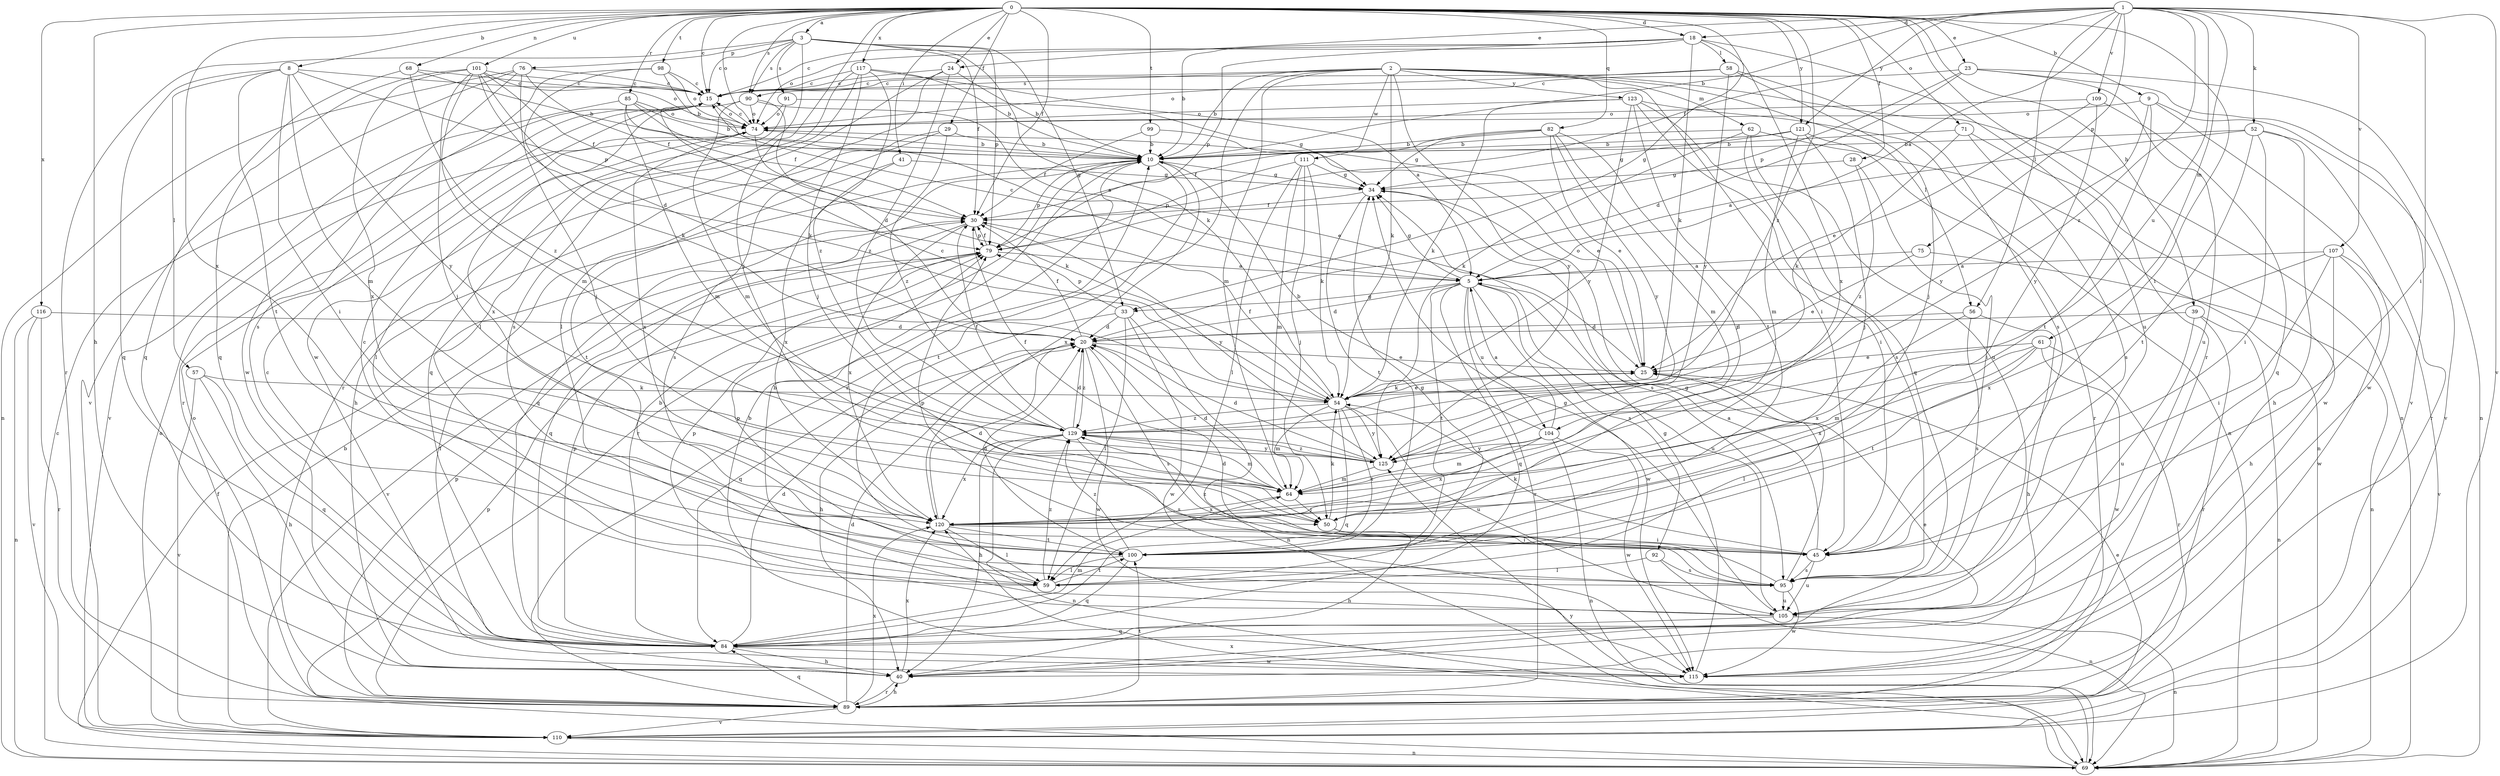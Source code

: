 strict digraph  {
0;
1;
2;
3;
5;
8;
9;
10;
15;
18;
20;
23;
24;
25;
28;
29;
30;
33;
34;
39;
40;
41;
45;
50;
52;
54;
56;
57;
58;
59;
61;
62;
64;
68;
69;
71;
74;
75;
76;
79;
82;
84;
85;
89;
90;
91;
92;
95;
98;
99;
100;
101;
104;
105;
107;
109;
110;
111;
115;
116;
117;
120;
121;
123;
125;
129;
0 -> 3  [label=a];
0 -> 8  [label=b];
0 -> 9  [label=b];
0 -> 15  [label=c];
0 -> 18  [label=d];
0 -> 23  [label=e];
0 -> 24  [label=e];
0 -> 28  [label=f];
0 -> 29  [label=f];
0 -> 30  [label=f];
0 -> 33  [label=g];
0 -> 39  [label=h];
0 -> 40  [label=h];
0 -> 41  [label=i];
0 -> 45  [label=i];
0 -> 50  [label=j];
0 -> 68  [label=n];
0 -> 71  [label=o];
0 -> 74  [label=o];
0 -> 82  [label=q];
0 -> 85  [label=r];
0 -> 89  [label=r];
0 -> 90  [label=s];
0 -> 98  [label=t];
0 -> 99  [label=t];
0 -> 101  [label=u];
0 -> 116  [label=x];
0 -> 117  [label=x];
0 -> 120  [label=x];
0 -> 121  [label=y];
0 -> 129  [label=z];
1 -> 5  [label=a];
1 -> 10  [label=b];
1 -> 18  [label=d];
1 -> 24  [label=e];
1 -> 30  [label=f];
1 -> 45  [label=i];
1 -> 52  [label=k];
1 -> 56  [label=l];
1 -> 61  [label=m];
1 -> 75  [label=p];
1 -> 104  [label=u];
1 -> 107  [label=v];
1 -> 109  [label=v];
1 -> 110  [label=v];
1 -> 121  [label=y];
1 -> 129  [label=z];
2 -> 10  [label=b];
2 -> 15  [label=c];
2 -> 45  [label=i];
2 -> 54  [label=k];
2 -> 56  [label=l];
2 -> 62  [label=m];
2 -> 64  [label=m];
2 -> 69  [label=n];
2 -> 89  [label=r];
2 -> 90  [label=s];
2 -> 111  [label=w];
2 -> 123  [label=y];
2 -> 125  [label=y];
3 -> 15  [label=c];
3 -> 30  [label=f];
3 -> 33  [label=g];
3 -> 54  [label=k];
3 -> 76  [label=p];
3 -> 79  [label=p];
3 -> 89  [label=r];
3 -> 90  [label=s];
3 -> 91  [label=s];
3 -> 115  [label=w];
5 -> 15  [label=c];
5 -> 20  [label=d];
5 -> 33  [label=g];
5 -> 34  [label=g];
5 -> 84  [label=q];
5 -> 89  [label=r];
5 -> 92  [label=s];
5 -> 100  [label=t];
5 -> 104  [label=u];
5 -> 105  [label=u];
5 -> 115  [label=w];
8 -> 15  [label=c];
8 -> 45  [label=i];
8 -> 57  [label=l];
8 -> 64  [label=m];
8 -> 79  [label=p];
8 -> 84  [label=q];
8 -> 100  [label=t];
8 -> 125  [label=y];
9 -> 74  [label=o];
9 -> 100  [label=t];
9 -> 110  [label=v];
9 -> 115  [label=w];
9 -> 125  [label=y];
10 -> 34  [label=g];
10 -> 79  [label=p];
10 -> 84  [label=q];
10 -> 89  [label=r];
10 -> 100  [label=t];
10 -> 120  [label=x];
15 -> 74  [label=o];
15 -> 89  [label=r];
18 -> 10  [label=b];
18 -> 15  [label=c];
18 -> 54  [label=k];
18 -> 58  [label=l];
18 -> 74  [label=o];
18 -> 79  [label=p];
18 -> 105  [label=u];
18 -> 120  [label=x];
20 -> 25  [label=e];
20 -> 30  [label=f];
20 -> 40  [label=h];
20 -> 95  [label=s];
20 -> 115  [label=w];
20 -> 129  [label=z];
23 -> 15  [label=c];
23 -> 20  [label=d];
23 -> 69  [label=n];
23 -> 79  [label=p];
23 -> 105  [label=u];
23 -> 110  [label=v];
24 -> 10  [label=b];
24 -> 15  [label=c];
24 -> 59  [label=l];
24 -> 89  [label=r];
24 -> 129  [label=z];
25 -> 54  [label=k];
25 -> 59  [label=l];
25 -> 74  [label=o];
28 -> 34  [label=g];
28 -> 45  [label=i];
28 -> 129  [label=z];
29 -> 10  [label=b];
29 -> 40  [label=h];
29 -> 95  [label=s];
29 -> 129  [label=z];
30 -> 79  [label=p];
30 -> 84  [label=q];
30 -> 120  [label=x];
30 -> 125  [label=y];
33 -> 20  [label=d];
33 -> 59  [label=l];
33 -> 69  [label=n];
33 -> 79  [label=p];
33 -> 84  [label=q];
33 -> 115  [label=w];
34 -> 30  [label=f];
34 -> 95  [label=s];
34 -> 100  [label=t];
39 -> 20  [label=d];
39 -> 69  [label=n];
39 -> 89  [label=r];
39 -> 105  [label=u];
40 -> 25  [label=e];
40 -> 30  [label=f];
40 -> 89  [label=r];
40 -> 120  [label=x];
41 -> 34  [label=g];
41 -> 100  [label=t];
41 -> 120  [label=x];
45 -> 5  [label=a];
45 -> 54  [label=k];
45 -> 79  [label=p];
45 -> 95  [label=s];
45 -> 105  [label=u];
45 -> 129  [label=z];
50 -> 40  [label=h];
50 -> 45  [label=i];
50 -> 54  [label=k];
52 -> 5  [label=a];
52 -> 10  [label=b];
52 -> 40  [label=h];
52 -> 45  [label=i];
52 -> 89  [label=r];
52 -> 100  [label=t];
54 -> 15  [label=c];
54 -> 25  [label=e];
54 -> 30  [label=f];
54 -> 64  [label=m];
54 -> 84  [label=q];
54 -> 100  [label=t];
54 -> 105  [label=u];
54 -> 125  [label=y];
54 -> 129  [label=z];
56 -> 20  [label=d];
56 -> 40  [label=h];
56 -> 95  [label=s];
56 -> 120  [label=x];
57 -> 40  [label=h];
57 -> 54  [label=k];
57 -> 84  [label=q];
57 -> 110  [label=v];
58 -> 15  [label=c];
58 -> 50  [label=j];
58 -> 74  [label=o];
58 -> 95  [label=s];
58 -> 125  [label=y];
59 -> 15  [label=c];
59 -> 34  [label=g];
59 -> 79  [label=p];
59 -> 100  [label=t];
59 -> 129  [label=z];
61 -> 25  [label=e];
61 -> 64  [label=m];
61 -> 89  [label=r];
61 -> 100  [label=t];
61 -> 115  [label=w];
61 -> 120  [label=x];
62 -> 10  [label=b];
62 -> 45  [label=i];
62 -> 54  [label=k];
62 -> 69  [label=n];
62 -> 95  [label=s];
64 -> 20  [label=d];
64 -> 50  [label=j];
64 -> 120  [label=x];
68 -> 10  [label=b];
68 -> 15  [label=c];
68 -> 84  [label=q];
68 -> 129  [label=z];
69 -> 15  [label=c];
69 -> 30  [label=f];
69 -> 79  [label=p];
69 -> 120  [label=x];
69 -> 125  [label=y];
71 -> 10  [label=b];
71 -> 54  [label=k];
71 -> 95  [label=s];
71 -> 115  [label=w];
74 -> 10  [label=b];
74 -> 15  [label=c];
74 -> 54  [label=k];
74 -> 59  [label=l];
74 -> 120  [label=x];
75 -> 5  [label=a];
75 -> 25  [label=e];
75 -> 69  [label=n];
76 -> 15  [label=c];
76 -> 30  [label=f];
76 -> 50  [label=j];
76 -> 69  [label=n];
76 -> 110  [label=v];
76 -> 115  [label=w];
79 -> 5  [label=a];
79 -> 30  [label=f];
79 -> 110  [label=v];
82 -> 10  [label=b];
82 -> 25  [label=e];
82 -> 30  [label=f];
82 -> 34  [label=g];
82 -> 50  [label=j];
82 -> 64  [label=m];
82 -> 125  [label=y];
84 -> 10  [label=b];
84 -> 15  [label=c];
84 -> 20  [label=d];
84 -> 40  [label=h];
84 -> 64  [label=m];
84 -> 79  [label=p];
84 -> 115  [label=w];
85 -> 10  [label=b];
85 -> 25  [label=e];
85 -> 30  [label=f];
85 -> 64  [label=m];
85 -> 74  [label=o];
85 -> 110  [label=v];
89 -> 20  [label=d];
89 -> 40  [label=h];
89 -> 74  [label=o];
89 -> 79  [label=p];
89 -> 84  [label=q];
89 -> 100  [label=t];
89 -> 110  [label=v];
89 -> 120  [label=x];
90 -> 5  [label=a];
90 -> 20  [label=d];
90 -> 64  [label=m];
90 -> 74  [label=o];
90 -> 120  [label=x];
91 -> 34  [label=g];
91 -> 74  [label=o];
91 -> 84  [label=q];
92 -> 59  [label=l];
92 -> 69  [label=n];
92 -> 95  [label=s];
95 -> 20  [label=d];
95 -> 34  [label=g];
95 -> 105  [label=u];
95 -> 115  [label=w];
98 -> 10  [label=b];
98 -> 15  [label=c];
98 -> 54  [label=k];
98 -> 74  [label=o];
98 -> 95  [label=s];
99 -> 10  [label=b];
99 -> 25  [label=e];
99 -> 30  [label=f];
100 -> 20  [label=d];
100 -> 59  [label=l];
100 -> 84  [label=q];
100 -> 129  [label=z];
101 -> 15  [label=c];
101 -> 20  [label=d];
101 -> 30  [label=f];
101 -> 50  [label=j];
101 -> 54  [label=k];
101 -> 64  [label=m];
101 -> 74  [label=o];
101 -> 84  [label=q];
101 -> 120  [label=x];
104 -> 5  [label=a];
104 -> 10  [label=b];
104 -> 64  [label=m];
104 -> 69  [label=n];
104 -> 115  [label=w];
104 -> 120  [label=x];
104 -> 125  [label=y];
105 -> 10  [label=b];
105 -> 34  [label=g];
105 -> 69  [label=n];
105 -> 79  [label=p];
105 -> 84  [label=q];
107 -> 5  [label=a];
107 -> 40  [label=h];
107 -> 45  [label=i];
107 -> 110  [label=v];
107 -> 115  [label=w];
107 -> 120  [label=x];
109 -> 25  [label=e];
109 -> 74  [label=o];
109 -> 84  [label=q];
109 -> 125  [label=y];
110 -> 10  [label=b];
110 -> 25  [label=e];
110 -> 69  [label=n];
110 -> 74  [label=o];
111 -> 34  [label=g];
111 -> 50  [label=j];
111 -> 54  [label=k];
111 -> 59  [label=l];
111 -> 64  [label=m];
111 -> 79  [label=p];
115 -> 10  [label=b];
115 -> 34  [label=g];
116 -> 20  [label=d];
116 -> 69  [label=n];
116 -> 89  [label=r];
116 -> 110  [label=v];
117 -> 5  [label=a];
117 -> 10  [label=b];
117 -> 15  [label=c];
117 -> 50  [label=j];
117 -> 59  [label=l];
117 -> 95  [label=s];
117 -> 129  [label=z];
120 -> 20  [label=d];
120 -> 45  [label=i];
120 -> 59  [label=l];
120 -> 100  [label=t];
121 -> 10  [label=b];
121 -> 34  [label=g];
121 -> 50  [label=j];
121 -> 64  [label=m];
121 -> 89  [label=r];
123 -> 54  [label=k];
123 -> 69  [label=n];
123 -> 74  [label=o];
123 -> 84  [label=q];
123 -> 100  [label=t];
123 -> 105  [label=u];
123 -> 125  [label=y];
125 -> 20  [label=d];
125 -> 30  [label=f];
125 -> 64  [label=m];
125 -> 129  [label=z];
129 -> 20  [label=d];
129 -> 30  [label=f];
129 -> 40  [label=h];
129 -> 64  [label=m];
129 -> 69  [label=n];
129 -> 95  [label=s];
129 -> 120  [label=x];
129 -> 125  [label=y];
}

